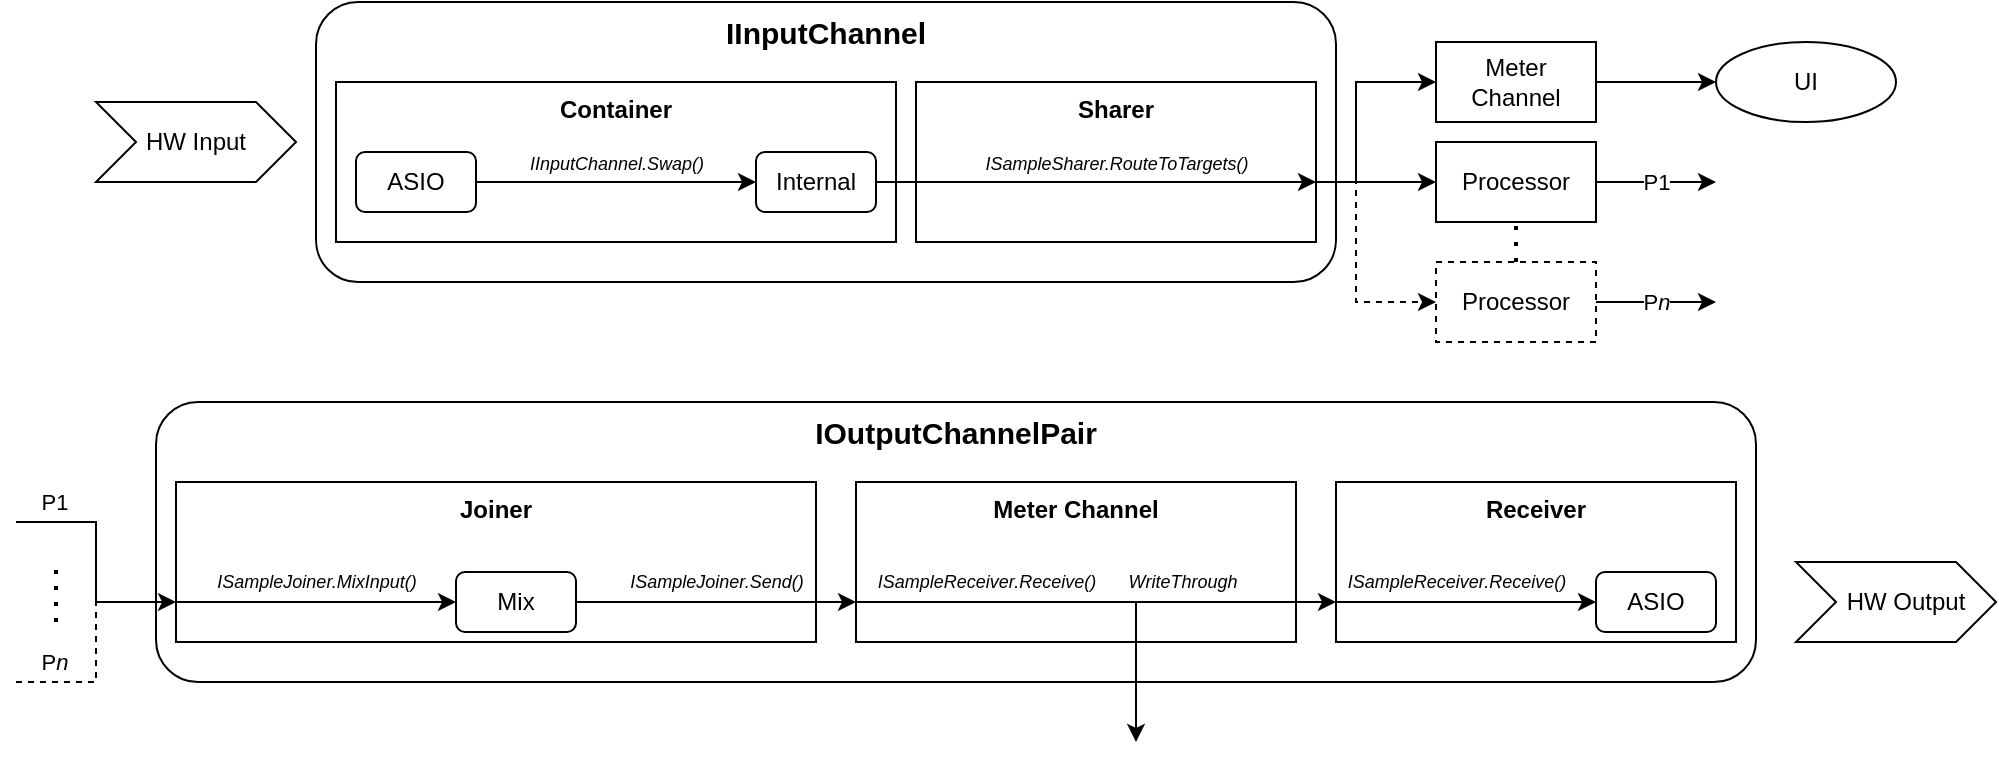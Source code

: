 <mxfile version="20.7.4" type="device"><diagram id="k06mZ8VfZYCDIZLY4fL3" name="Page-1"><mxGraphModel dx="1195" dy="703" grid="1" gridSize="10" guides="1" tooltips="1" connect="1" arrows="1" fold="1" page="1" pageScale="1" pageWidth="1169" pageHeight="827" math="0" shadow="0"><root><mxCell id="0"/><mxCell id="1" parent="0"/><mxCell id="2_i_2aibtLhn4fjoCYgB-78" value="&lt;b&gt;&lt;font style=&quot;font-size: 15px;&quot;&gt;IOutputChannelPair&lt;/font&gt;&lt;/b&gt;" style="rounded=1;whiteSpace=wrap;html=1;fontSize=9;verticalAlign=top;" vertex="1" parent="1"><mxGeometry x="110" y="260" width="800" height="140" as="geometry"/></mxCell><mxCell id="2_i_2aibtLhn4fjoCYgB-3" value="HW Input" style="shape=step;perimeter=stepPerimeter;whiteSpace=wrap;html=1;fixedSize=1;" vertex="1" parent="1"><mxGeometry x="80" y="110" width="100" height="40" as="geometry"/></mxCell><mxCell id="2_i_2aibtLhn4fjoCYgB-9" value="&amp;nbsp; &amp;nbsp;HW Output" style="shape=step;perimeter=stepPerimeter;whiteSpace=wrap;html=1;fixedSize=1;" vertex="1" parent="1"><mxGeometry x="930" y="340" width="100" height="40" as="geometry"/></mxCell><mxCell id="2_i_2aibtLhn4fjoCYgB-10" value="Receiver" style="rounded=0;whiteSpace=wrap;html=1;verticalAlign=top;fontStyle=1" vertex="1" parent="1"><mxGeometry x="700" y="300" width="200" height="80" as="geometry"/></mxCell><mxCell id="2_i_2aibtLhn4fjoCYgB-11" value="Joiner" style="rounded=0;whiteSpace=wrap;html=1;rotation=0;verticalAlign=top;fontStyle=1" vertex="1" parent="1"><mxGeometry x="120" y="300" width="320" height="80" as="geometry"/></mxCell><mxCell id="2_i_2aibtLhn4fjoCYgB-12" value="Meter Channel" style="rounded=0;whiteSpace=wrap;html=1;verticalAlign=top;fontStyle=1" vertex="1" parent="1"><mxGeometry x="460" y="300" width="220" height="80" as="geometry"/></mxCell><mxCell id="2_i_2aibtLhn4fjoCYgB-15" value="Mix" style="rounded=1;whiteSpace=wrap;html=1;" vertex="1" parent="1"><mxGeometry x="260" y="345" width="60" height="30" as="geometry"/></mxCell><mxCell id="2_i_2aibtLhn4fjoCYgB-28" value="ASIO" style="rounded=1;whiteSpace=wrap;html=1;" vertex="1" parent="1"><mxGeometry x="830" y="345" width="60" height="30" as="geometry"/></mxCell><mxCell id="2_i_2aibtLhn4fjoCYgB-58" value="UI" style="ellipse;whiteSpace=wrap;html=1;" vertex="1" parent="1"><mxGeometry x="890" y="80" width="90" height="40" as="geometry"/></mxCell><mxCell id="2_i_2aibtLhn4fjoCYgB-65" value="" style="group" vertex="1" connectable="0" parent="1"><mxGeometry x="60" y="320" width="20" height="80" as="geometry"/></mxCell><mxCell id="2_i_2aibtLhn4fjoCYgB-60" value="P1" style="endArrow=classic;html=1;rounded=0;entryX=0;entryY=0.75;entryDx=0;entryDy=0;" edge="1" parent="2_i_2aibtLhn4fjoCYgB-65" target="2_i_2aibtLhn4fjoCYgB-11"><mxGeometry x="-0.692" y="10" width="50" height="50" relative="1" as="geometry"><mxPoint x="-20" as="sourcePoint"/><mxPoint x="-50" y="-80" as="targetPoint"/><Array as="points"><mxPoint x="20"/><mxPoint x="20" y="40"/></Array><mxPoint as="offset"/></mxGeometry></mxCell><mxCell id="2_i_2aibtLhn4fjoCYgB-62" value="P&lt;i&gt;n&lt;/i&gt;" style="endArrow=none;html=1;rounded=0;dashed=1;entryX=0;entryY=0.75;entryDx=0;entryDy=0;" edge="1" parent="2_i_2aibtLhn4fjoCYgB-65" target="2_i_2aibtLhn4fjoCYgB-11"><mxGeometry x="-0.692" y="10" width="50" height="50" relative="1" as="geometry"><mxPoint x="-20" y="80" as="sourcePoint"/><mxPoint x="70" y="40" as="targetPoint"/><Array as="points"><mxPoint x="20" y="80"/><mxPoint x="20" y="40"/></Array><mxPoint as="offset"/></mxGeometry></mxCell><mxCell id="2_i_2aibtLhn4fjoCYgB-63" value="" style="endArrow=none;dashed=1;html=1;dashPattern=1 3;strokeWidth=2;rounded=0;" edge="1" parent="2_i_2aibtLhn4fjoCYgB-65"><mxGeometry width="50" height="50" relative="1" as="geometry"><mxPoint y="50" as="sourcePoint"/><mxPoint y="20" as="targetPoint"/></mxGeometry></mxCell><mxCell id="2_i_2aibtLhn4fjoCYgB-66" value="" style="group" vertex="1" connectable="0" parent="1"><mxGeometry x="200" y="100" width="500" height="120" as="geometry"/></mxCell><mxCell id="2_i_2aibtLhn4fjoCYgB-71" value="IInputChannel" style="rounded=1;whiteSpace=wrap;html=1;verticalAlign=top;fontStyle=1;fontSize=15;" vertex="1" parent="2_i_2aibtLhn4fjoCYgB-66"><mxGeometry x="-10" y="-40" width="510" height="140" as="geometry"/></mxCell><mxCell id="2_i_2aibtLhn4fjoCYgB-6" value="&lt;b&gt;Container&lt;/b&gt;" style="rounded=0;whiteSpace=wrap;html=1;verticalAlign=top;" vertex="1" parent="2_i_2aibtLhn4fjoCYgB-66"><mxGeometry width="280" height="80" as="geometry"/></mxCell><mxCell id="2_i_2aibtLhn4fjoCYgB-13" value="ASIO" style="rounded=1;whiteSpace=wrap;html=1;" vertex="1" parent="2_i_2aibtLhn4fjoCYgB-66"><mxGeometry x="10" y="35" width="60" height="30" as="geometry"/></mxCell><mxCell id="2_i_2aibtLhn4fjoCYgB-14" value="Internal" style="rounded=1;whiteSpace=wrap;html=1;" vertex="1" parent="2_i_2aibtLhn4fjoCYgB-66"><mxGeometry x="210" y="35" width="60" height="30" as="geometry"/></mxCell><mxCell id="2_i_2aibtLhn4fjoCYgB-33" value="&lt;i&gt;&lt;font style=&quot;font-size: 9px;&quot;&gt;IInputChannel.Swap()&lt;/font&gt;&lt;/i&gt;" style="endArrow=classic;html=1;rounded=0;exitX=1;exitY=0.5;exitDx=0;exitDy=0;entryX=0;entryY=0.5;entryDx=0;entryDy=0;" edge="1" parent="2_i_2aibtLhn4fjoCYgB-66" source="2_i_2aibtLhn4fjoCYgB-13" target="2_i_2aibtLhn4fjoCYgB-14"><mxGeometry y="10" width="50" height="50" relative="1" as="geometry"><mxPoint x="320" y="170" as="sourcePoint"/><mxPoint x="370" y="120" as="targetPoint"/><mxPoint as="offset"/></mxGeometry></mxCell><mxCell id="2_i_2aibtLhn4fjoCYgB-67" value="" style="group" vertex="1" connectable="0" parent="1"><mxGeometry x="490" y="100" width="200" height="80" as="geometry"/></mxCell><mxCell id="2_i_2aibtLhn4fjoCYgB-5" value="&lt;b&gt;Sharer&lt;/b&gt;" style="rounded=0;whiteSpace=wrap;html=1;verticalAlign=top;" vertex="1" parent="2_i_2aibtLhn4fjoCYgB-67"><mxGeometry width="200" height="80" as="geometry"/></mxCell><mxCell id="2_i_2aibtLhn4fjoCYgB-38" value="&lt;i&gt;&lt;font style=&quot;font-size: 9px;&quot;&gt;ISampleSharer.RouteToTargets()&lt;/font&gt;&lt;/i&gt;" style="endArrow=classic;html=1;rounded=0;exitX=1;exitY=0.5;exitDx=0;exitDy=0;entryX=1;entryY=0.625;entryDx=0;entryDy=0;entryPerimeter=0;" edge="1" parent="2_i_2aibtLhn4fjoCYgB-67" source="2_i_2aibtLhn4fjoCYgB-14" target="2_i_2aibtLhn4fjoCYgB-5"><mxGeometry x="0.091" y="10" width="50" height="50" relative="1" as="geometry"><mxPoint x="30" y="250" as="sourcePoint"/><mxPoint x="70" y="50" as="targetPoint"/><mxPoint as="offset"/></mxGeometry></mxCell><mxCell id="2_i_2aibtLhn4fjoCYgB-68" value="" style="group" vertex="1" connectable="0" parent="1"><mxGeometry x="690" y="80" width="200" height="150" as="geometry"/></mxCell><mxCell id="2_i_2aibtLhn4fjoCYgB-39" value="" style="endArrow=classic;html=1;rounded=0;exitX=1;exitY=0.5;exitDx=0;exitDy=0;entryX=0;entryY=0.5;entryDx=0;entryDy=0;" edge="1" parent="2_i_2aibtLhn4fjoCYgB-68" target="2_i_2aibtLhn4fjoCYgB-45"><mxGeometry width="50" height="50" relative="1" as="geometry"><mxPoint y="70" as="sourcePoint"/><mxPoint x="50" y="70" as="targetPoint"/></mxGeometry></mxCell><mxCell id="2_i_2aibtLhn4fjoCYgB-40" value="" style="endArrow=classic;html=1;rounded=0;exitX=1;exitY=0.5;exitDx=0;exitDy=0;entryX=0;entryY=0.5;entryDx=0;entryDy=0;" edge="1" parent="2_i_2aibtLhn4fjoCYgB-68" target="2_i_2aibtLhn4fjoCYgB-43"><mxGeometry width="50" height="50" relative="1" as="geometry"><mxPoint y="70" as="sourcePoint"/><mxPoint x="50" y="20" as="targetPoint"/><Array as="points"><mxPoint x="20" y="70"/><mxPoint x="20" y="20"/></Array></mxGeometry></mxCell><mxCell id="2_i_2aibtLhn4fjoCYgB-42" value="" style="endArrow=classic;html=1;rounded=0;entryX=0;entryY=0.5;entryDx=0;entryDy=0;dashed=1;" edge="1" parent="2_i_2aibtLhn4fjoCYgB-68" target="2_i_2aibtLhn4fjoCYgB-46"><mxGeometry x="1" y="58" width="50" height="50" relative="1" as="geometry"><mxPoint y="70" as="sourcePoint"/><mxPoint x="50" y="170" as="targetPoint"/><Array as="points"><mxPoint x="20" y="70"/><mxPoint x="20" y="130"/></Array><mxPoint x="50" y="28" as="offset"/></mxGeometry></mxCell><mxCell id="2_i_2aibtLhn4fjoCYgB-43" value="Meter Channel" style="rounded=0;whiteSpace=wrap;html=1;" vertex="1" parent="2_i_2aibtLhn4fjoCYgB-68"><mxGeometry x="60" width="80" height="40" as="geometry"/></mxCell><mxCell id="2_i_2aibtLhn4fjoCYgB-45" value="Processor" style="rounded=0;whiteSpace=wrap;html=1;" vertex="1" parent="2_i_2aibtLhn4fjoCYgB-68"><mxGeometry x="60" y="50" width="80" height="40" as="geometry"/></mxCell><mxCell id="2_i_2aibtLhn4fjoCYgB-46" value="Processor" style="rounded=0;whiteSpace=wrap;html=1;dashed=1;" vertex="1" parent="2_i_2aibtLhn4fjoCYgB-68"><mxGeometry x="60" y="110" width="80" height="40" as="geometry"/></mxCell><mxCell id="2_i_2aibtLhn4fjoCYgB-53" value="P1" style="endArrow=classic;html=1;rounded=0;exitX=1;exitY=0.5;exitDx=0;exitDy=0;" edge="1" parent="2_i_2aibtLhn4fjoCYgB-68" source="2_i_2aibtLhn4fjoCYgB-45"><mxGeometry width="50" height="50" relative="1" as="geometry"><mxPoint x="-170" y="220" as="sourcePoint"/><mxPoint x="200" y="70" as="targetPoint"/></mxGeometry></mxCell><mxCell id="2_i_2aibtLhn4fjoCYgB-55" value="P&lt;i&gt;n&lt;/i&gt;" style="endArrow=classic;html=1;rounded=0;exitX=1;exitY=0.5;exitDx=0;exitDy=0;" edge="1" parent="2_i_2aibtLhn4fjoCYgB-68" source="2_i_2aibtLhn4fjoCYgB-46"><mxGeometry width="50" height="50" relative="1" as="geometry"><mxPoint x="160" y="50" as="sourcePoint"/><mxPoint x="200" y="130" as="targetPoint"/></mxGeometry></mxCell><mxCell id="2_i_2aibtLhn4fjoCYgB-56" value="" style="endArrow=none;dashed=1;html=1;dashPattern=1 3;strokeWidth=2;rounded=0;entryX=0.5;entryY=1;entryDx=0;entryDy=0;exitX=0.5;exitY=0;exitDx=0;exitDy=0;" edge="1" parent="2_i_2aibtLhn4fjoCYgB-68" source="2_i_2aibtLhn4fjoCYgB-46" target="2_i_2aibtLhn4fjoCYgB-45"><mxGeometry width="50" height="50" relative="1" as="geometry"><mxPoint x="100" y="140" as="sourcePoint"/><mxPoint x="100" y="100" as="targetPoint"/></mxGeometry></mxCell><mxCell id="2_i_2aibtLhn4fjoCYgB-59" value="" style="endArrow=classic;html=1;rounded=0;entryX=0;entryY=0.5;entryDx=0;entryDy=0;exitX=1;exitY=0.5;exitDx=0;exitDy=0;" edge="1" parent="2_i_2aibtLhn4fjoCYgB-68" source="2_i_2aibtLhn4fjoCYgB-43" target="2_i_2aibtLhn4fjoCYgB-58"><mxGeometry width="50" height="50" relative="1" as="geometry"><mxPoint x="-170" y="270" as="sourcePoint"/><mxPoint x="-120" y="220" as="targetPoint"/></mxGeometry></mxCell><mxCell id="2_i_2aibtLhn4fjoCYgB-73" value="&lt;i&gt;WriteThrough&lt;/i&gt;" style="endArrow=classic;html=1;rounded=0;fontSize=9;exitX=0;exitY=0.75;exitDx=0;exitDy=0;" edge="1" parent="1" source="2_i_2aibtLhn4fjoCYgB-12"><mxGeometry x="0.357" y="10" width="50" height="50" relative="1" as="geometry"><mxPoint x="500" y="400" as="sourcePoint"/><mxPoint x="700" y="360" as="targetPoint"/><mxPoint as="offset"/></mxGeometry></mxCell><mxCell id="2_i_2aibtLhn4fjoCYgB-74" value="&lt;i&gt;ISampleReceiver.Receive()&lt;/i&gt;" style="endArrow=classic;html=1;rounded=0;fontSize=9;" edge="1" parent="1"><mxGeometry x="-0.388" y="10" width="50" height="50" relative="1" as="geometry"><mxPoint x="460" y="360" as="sourcePoint"/><mxPoint x="600" y="430" as="targetPoint"/><Array as="points"><mxPoint x="600" y="360"/></Array><mxPoint as="offset"/></mxGeometry></mxCell><mxCell id="2_i_2aibtLhn4fjoCYgB-75" value="&lt;i&gt;ISampleReceiver.Receive()&lt;/i&gt;" style="endArrow=classic;html=1;rounded=0;fontSize=9;exitX=0;exitY=0.75;exitDx=0;exitDy=0;entryX=0;entryY=0.5;entryDx=0;entryDy=0;" edge="1" parent="1" source="2_i_2aibtLhn4fjoCYgB-10" target="2_i_2aibtLhn4fjoCYgB-28"><mxGeometry x="-0.077" y="10" width="50" height="50" relative="1" as="geometry"><mxPoint x="550" y="540" as="sourcePoint"/><mxPoint x="600" y="490" as="targetPoint"/><mxPoint as="offset"/></mxGeometry></mxCell><mxCell id="2_i_2aibtLhn4fjoCYgB-76" value="&lt;i&gt;ISampleJoiner.MixInput()&lt;/i&gt;" style="endArrow=classic;html=1;rounded=0;fontSize=9;exitX=0;exitY=0.75;exitDx=0;exitDy=0;entryX=0;entryY=0.5;entryDx=0;entryDy=0;" edge="1" parent="1" source="2_i_2aibtLhn4fjoCYgB-11" target="2_i_2aibtLhn4fjoCYgB-15"><mxGeometry y="10" width="50" height="50" relative="1" as="geometry"><mxPoint x="380" y="540" as="sourcePoint"/><mxPoint x="430" y="490" as="targetPoint"/><mxPoint as="offset"/></mxGeometry></mxCell><mxCell id="2_i_2aibtLhn4fjoCYgB-77" value="&lt;i&gt;ISampleJoiner.Send()&lt;/i&gt;" style="endArrow=classic;html=1;rounded=0;fontSize=9;entryX=0;entryY=0.75;entryDx=0;entryDy=0;exitX=1;exitY=0.5;exitDx=0;exitDy=0;" edge="1" parent="1" source="2_i_2aibtLhn4fjoCYgB-15" target="2_i_2aibtLhn4fjoCYgB-12"><mxGeometry y="10" width="50" height="50" relative="1" as="geometry"><mxPoint x="380" y="540" as="sourcePoint"/><mxPoint x="430" y="490" as="targetPoint"/><mxPoint as="offset"/></mxGeometry></mxCell></root></mxGraphModel></diagram></mxfile>